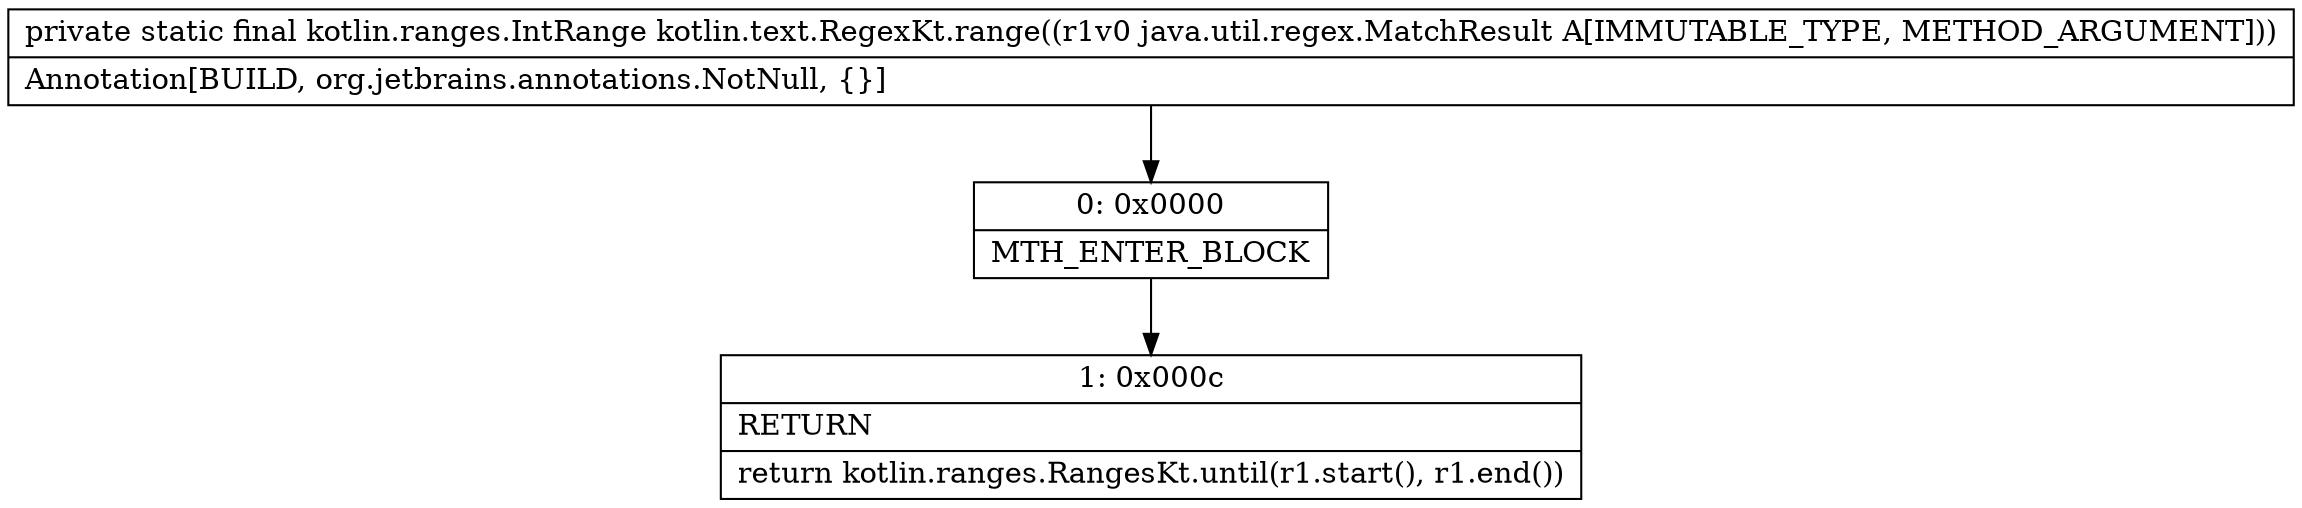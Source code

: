 digraph "CFG forkotlin.text.RegexKt.range(Ljava\/util\/regex\/MatchResult;)Lkotlin\/ranges\/IntRange;" {
Node_0 [shape=record,label="{0\:\ 0x0000|MTH_ENTER_BLOCK\l}"];
Node_1 [shape=record,label="{1\:\ 0x000c|RETURN\l|return kotlin.ranges.RangesKt.until(r1.start(), r1.end())\l}"];
MethodNode[shape=record,label="{private static final kotlin.ranges.IntRange kotlin.text.RegexKt.range((r1v0 java.util.regex.MatchResult A[IMMUTABLE_TYPE, METHOD_ARGUMENT]))  | Annotation[BUILD, org.jetbrains.annotations.NotNull, \{\}]\l}"];
MethodNode -> Node_0;
Node_0 -> Node_1;
}

